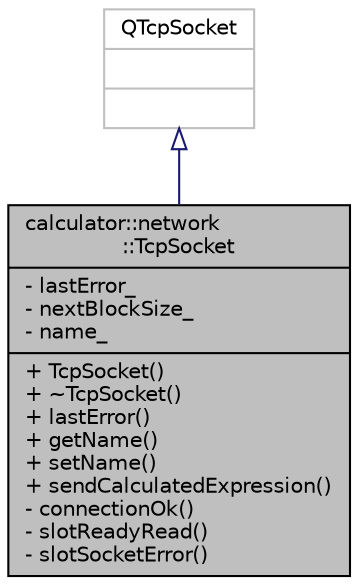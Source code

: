 digraph "calculator::network::TcpSocket"
{
 // INTERACTIVE_SVG=YES
  bgcolor="transparent";
  edge [fontname="Helvetica",fontsize="10",labelfontname="Helvetica",labelfontsize="10"];
  node [fontname="Helvetica",fontsize="10",shape=record];
  Node1 [label="{calculator::network\l::TcpSocket\n|- lastError_\l- nextBlockSize_\l- name_\l|+ TcpSocket()\l+ ~TcpSocket()\l+ lastError()\l+ getName()\l+ setName()\l+ sendCalculatedExpression()\l- connectionOk()\l- slotReadyRead()\l- slotSocketError()\l}",height=0.2,width=0.4,color="black", fillcolor="grey75", style="filled", fontcolor="black"];
  Node2 -> Node1 [dir="back",color="midnightblue",fontsize="10",style="solid",arrowtail="onormal",fontname="Helvetica"];
  Node2 [label="{QTcpSocket\n||}",height=0.2,width=0.4,color="grey75"];
}
